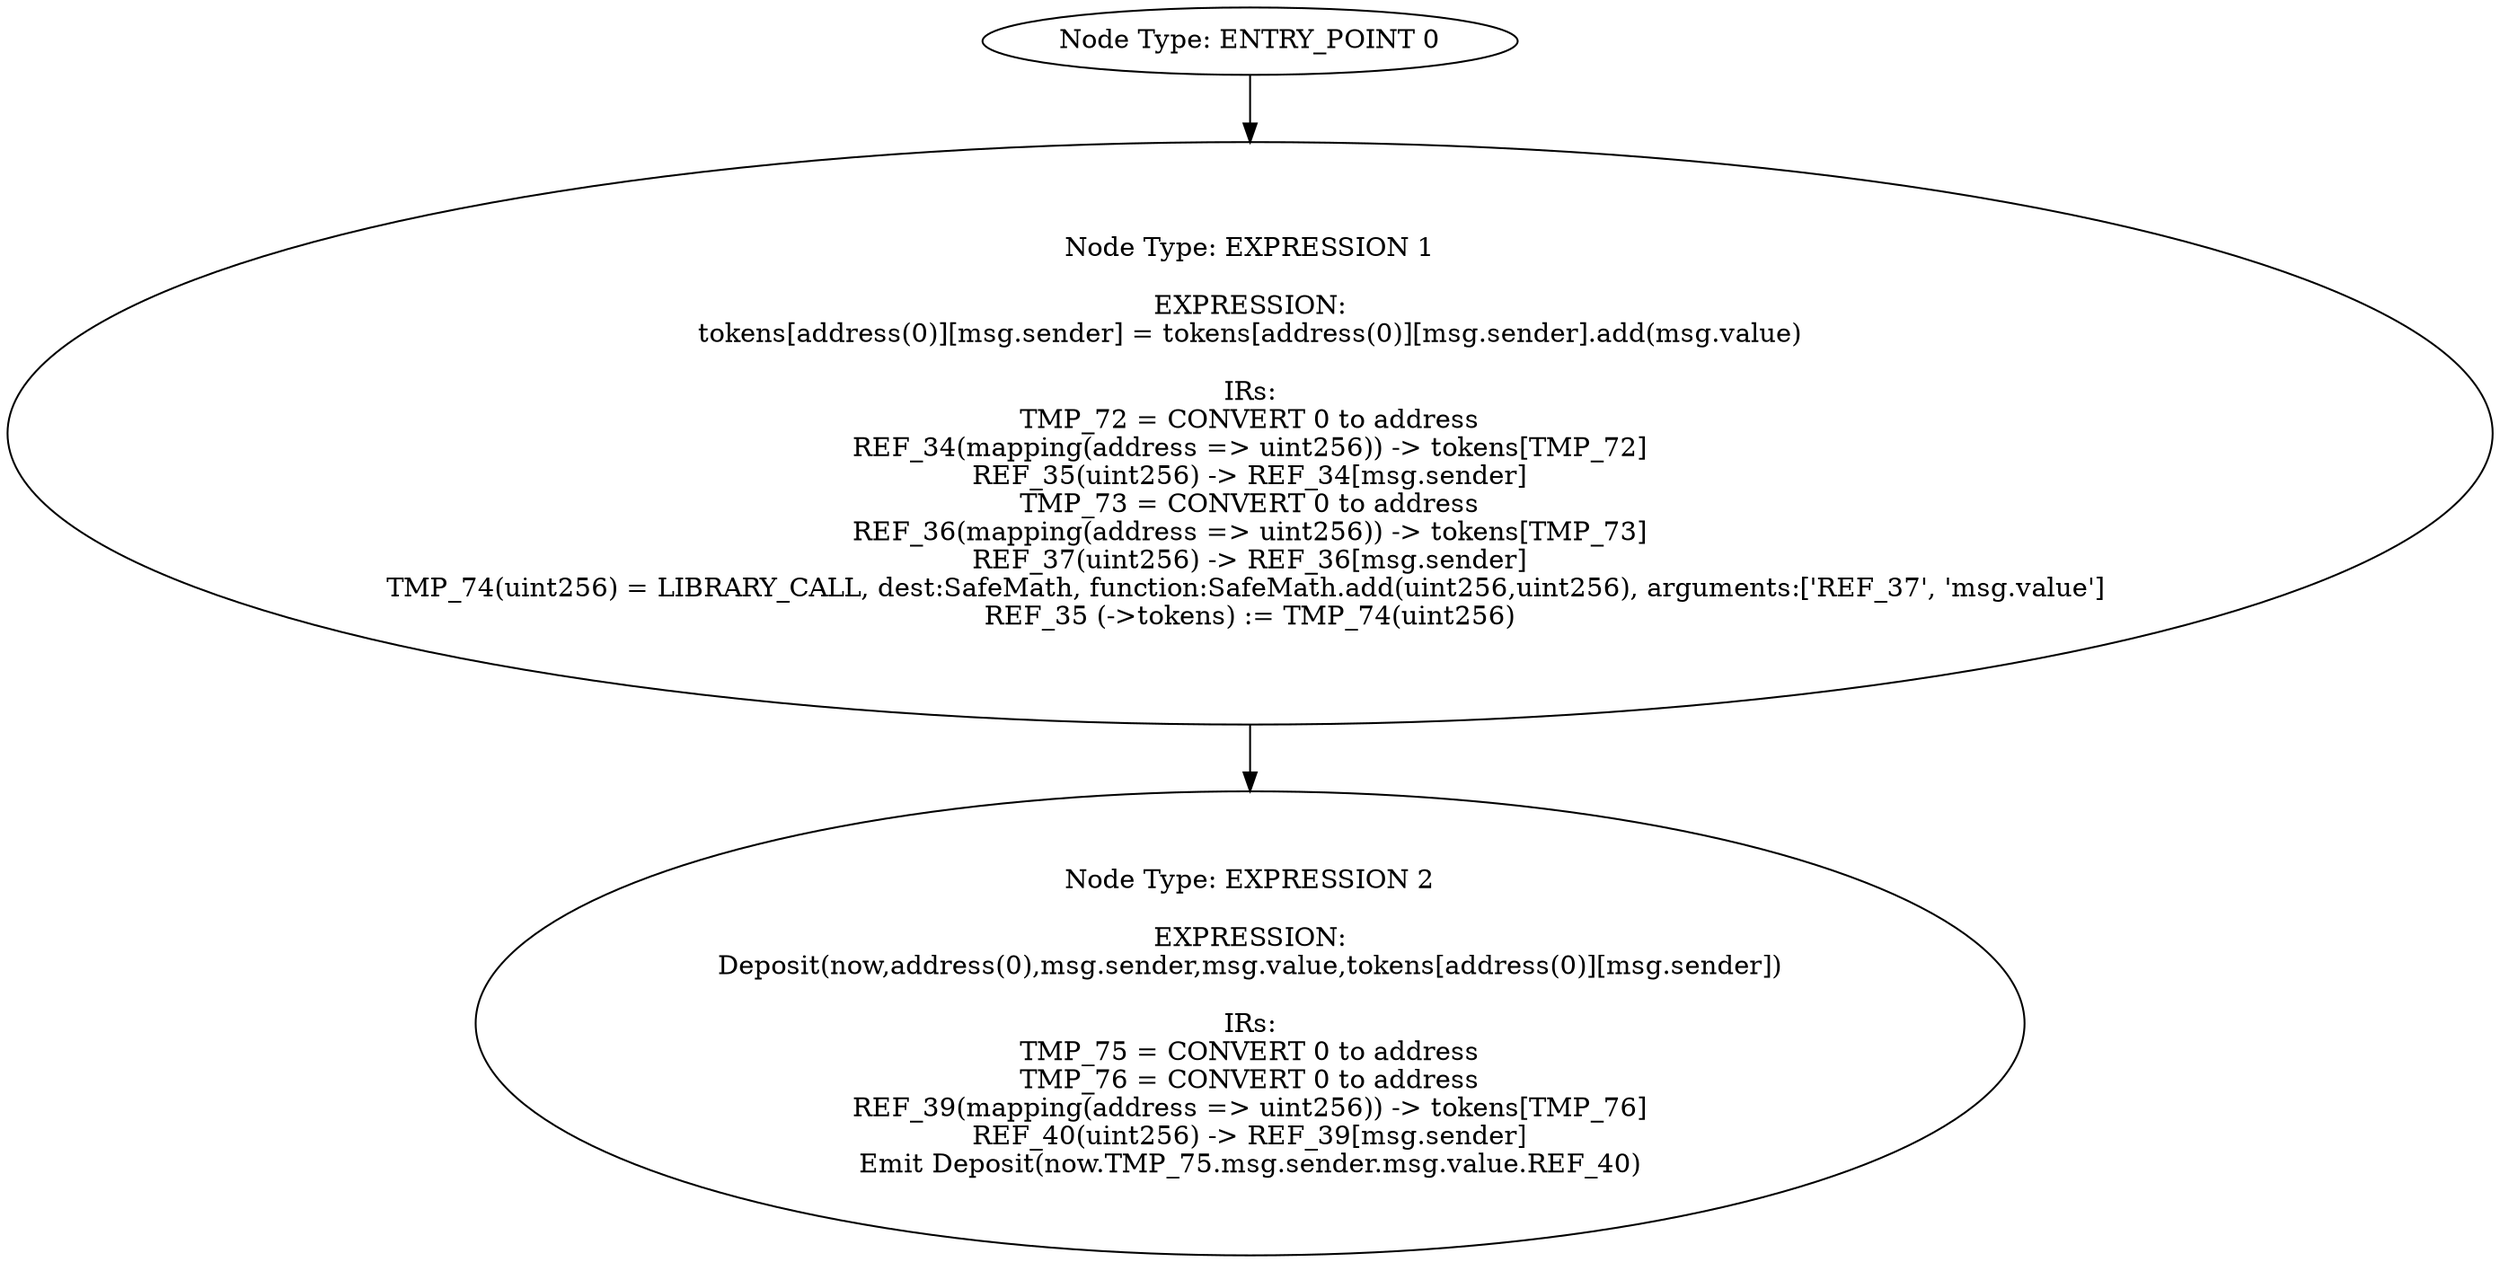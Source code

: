 digraph{
0[label="Node Type: ENTRY_POINT 0
"];
0->1;
1[label="Node Type: EXPRESSION 1

EXPRESSION:
tokens[address(0)][msg.sender] = tokens[address(0)][msg.sender].add(msg.value)

IRs:
TMP_72 = CONVERT 0 to address
REF_34(mapping(address => uint256)) -> tokens[TMP_72]
REF_35(uint256) -> REF_34[msg.sender]
TMP_73 = CONVERT 0 to address
REF_36(mapping(address => uint256)) -> tokens[TMP_73]
REF_37(uint256) -> REF_36[msg.sender]
TMP_74(uint256) = LIBRARY_CALL, dest:SafeMath, function:SafeMath.add(uint256,uint256), arguments:['REF_37', 'msg.value'] 
REF_35 (->tokens) := TMP_74(uint256)"];
1->2;
2[label="Node Type: EXPRESSION 2

EXPRESSION:
Deposit(now,address(0),msg.sender,msg.value,tokens[address(0)][msg.sender])

IRs:
TMP_75 = CONVERT 0 to address
TMP_76 = CONVERT 0 to address
REF_39(mapping(address => uint256)) -> tokens[TMP_76]
REF_40(uint256) -> REF_39[msg.sender]
Emit Deposit(now.TMP_75.msg.sender.msg.value.REF_40)"];
}
